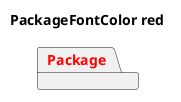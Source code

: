 @startuml
'!include ../../../plantuml-styles/plantuml-ae-skinparam-ex.iuml

skinparam PackageFontColor red

title PackageFontColor red

package Package 
@enduml